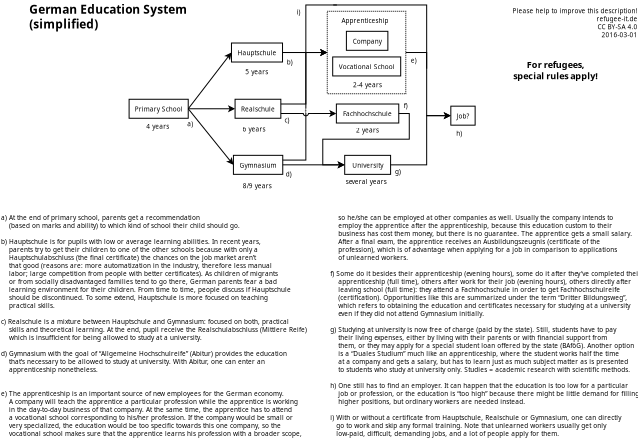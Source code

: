 <?xml version="1.0" encoding="UTF-8"?>
<dia:diagram xmlns:dia="http://www.lysator.liu.se/~alla/dia/">
  <dia:layer name="Hintergrund" visible="true" active="true">
    <dia:object type="Standard - Text" version="1" id="O0">
      <dia:attribute name="obj_pos">
        <dia:point val="7.17,3.131"/>
      </dia:attribute>
      <dia:attribute name="obj_bb">
        <dia:rectangle val="7.17,2.031;24.8,4.893"/>
      </dia:attribute>
      <dia:attribute name="text">
        <dia:composite type="text">
          <dia:attribute name="string">
            <dia:string>#German Education System
(simplified)#</dia:string>
          </dia:attribute>
          <dia:attribute name="font">
            <dia:font family="sans" style="80" name="Helvetica-Bold"/>
          </dia:attribute>
          <dia:attribute name="height">
            <dia:real val="1.482"/>
          </dia:attribute>
          <dia:attribute name="pos">
            <dia:point val="7.17,3.131"/>
          </dia:attribute>
          <dia:attribute name="color">
            <dia:color val="#000000"/>
          </dia:attribute>
          <dia:attribute name="alignment">
            <dia:enum val="0"/>
          </dia:attribute>
        </dia:composite>
      </dia:attribute>
      <dia:attribute name="valign">
        <dia:enum val="3"/>
      </dia:attribute>
    </dia:object>
    <dia:object type="Flowchart - Box" version="0" id="O1">
      <dia:attribute name="obj_pos">
        <dia:point val="17.15,11.69"/>
      </dia:attribute>
      <dia:attribute name="obj_bb">
        <dia:rectangle val="17.1,11.64;23.113,13.64"/>
      </dia:attribute>
      <dia:attribute name="elem_corner">
        <dia:point val="17.15,11.69"/>
      </dia:attribute>
      <dia:attribute name="elem_width">
        <dia:real val="5.912"/>
      </dia:attribute>
      <dia:attribute name="elem_height">
        <dia:real val="1.9"/>
      </dia:attribute>
      <dia:attribute name="show_background">
        <dia:boolean val="true"/>
      </dia:attribute>
      <dia:attribute name="padding">
        <dia:real val="0.5"/>
      </dia:attribute>
      <dia:attribute name="text">
        <dia:composite type="text">
          <dia:attribute name="string">
            <dia:string>#Primary School#</dia:string>
          </dia:attribute>
          <dia:attribute name="font">
            <dia:font family="sans" style="0" name="Helvetica"/>
          </dia:attribute>
          <dia:attribute name="height">
            <dia:real val="0.8"/>
          </dia:attribute>
          <dia:attribute name="pos">
            <dia:point val="20.106,12.835"/>
          </dia:attribute>
          <dia:attribute name="color">
            <dia:color val="#000000"/>
          </dia:attribute>
          <dia:attribute name="alignment">
            <dia:enum val="1"/>
          </dia:attribute>
        </dia:composite>
      </dia:attribute>
    </dia:object>
    <dia:object type="Standard - Text" version="1" id="O2">
      <dia:attribute name="obj_pos">
        <dia:point val="18.868,14.634"/>
      </dia:attribute>
      <dia:attribute name="obj_bb">
        <dia:rectangle val="18.868,14.039;21.241,14.784"/>
      </dia:attribute>
      <dia:attribute name="text">
        <dia:composite type="text">
          <dia:attribute name="string">
            <dia:string>#4 years#</dia:string>
          </dia:attribute>
          <dia:attribute name="font">
            <dia:font family="sans" style="0" name="Helvetica"/>
          </dia:attribute>
          <dia:attribute name="height">
            <dia:real val="0.8"/>
          </dia:attribute>
          <dia:attribute name="pos">
            <dia:point val="18.868,14.634"/>
          </dia:attribute>
          <dia:attribute name="color">
            <dia:color val="#000000"/>
          </dia:attribute>
          <dia:attribute name="alignment">
            <dia:enum val="0"/>
          </dia:attribute>
        </dia:composite>
      </dia:attribute>
      <dia:attribute name="valign">
        <dia:enum val="3"/>
      </dia:attribute>
    </dia:object>
    <dia:object type="Standard - Text" version="1" id="O3">
      <dia:attribute name="obj_pos">
        <dia:point val="22.977,14.395"/>
      </dia:attribute>
      <dia:attribute name="obj_bb">
        <dia:rectangle val="22.977,13.8;23.62,14.545"/>
      </dia:attribute>
      <dia:attribute name="text">
        <dia:composite type="text">
          <dia:attribute name="string">
            <dia:string>#a)#</dia:string>
          </dia:attribute>
          <dia:attribute name="font">
            <dia:font family="sans" style="0" name="Helvetica"/>
          </dia:attribute>
          <dia:attribute name="height">
            <dia:real val="0.8"/>
          </dia:attribute>
          <dia:attribute name="pos">
            <dia:point val="22.977,14.395"/>
          </dia:attribute>
          <dia:attribute name="color">
            <dia:color val="#000000"/>
          </dia:attribute>
          <dia:attribute name="alignment">
            <dia:enum val="0"/>
          </dia:attribute>
        </dia:composite>
      </dia:attribute>
      <dia:attribute name="valign">
        <dia:enum val="3"/>
      </dia:attribute>
    </dia:object>
    <dia:object type="Flowchart - Box" version="0" id="O4">
      <dia:attribute name="obj_pos">
        <dia:point val="27.387,6.065"/>
      </dia:attribute>
      <dia:attribute name="obj_bb">
        <dia:rectangle val="27.337,6.015;32.542,8.015"/>
      </dia:attribute>
      <dia:attribute name="elem_corner">
        <dia:point val="27.387,6.065"/>
      </dia:attribute>
      <dia:attribute name="elem_width">
        <dia:real val="5.105"/>
      </dia:attribute>
      <dia:attribute name="elem_height">
        <dia:real val="1.9"/>
      </dia:attribute>
      <dia:attribute name="show_background">
        <dia:boolean val="true"/>
      </dia:attribute>
      <dia:attribute name="padding">
        <dia:real val="0.5"/>
      </dia:attribute>
      <dia:attribute name="text">
        <dia:composite type="text">
          <dia:attribute name="string">
            <dia:string>#Hauptschule#</dia:string>
          </dia:attribute>
          <dia:attribute name="font">
            <dia:font family="sans" style="0" name="Helvetica"/>
          </dia:attribute>
          <dia:attribute name="height">
            <dia:real val="0.8"/>
          </dia:attribute>
          <dia:attribute name="pos">
            <dia:point val="29.94,7.21"/>
          </dia:attribute>
          <dia:attribute name="color">
            <dia:color val="#000000"/>
          </dia:attribute>
          <dia:attribute name="alignment">
            <dia:enum val="1"/>
          </dia:attribute>
        </dia:composite>
      </dia:attribute>
    </dia:object>
    <dia:object type="Flowchart - Box" version="0" id="O5">
      <dia:attribute name="obj_pos">
        <dia:point val="27.747,11.689"/>
      </dia:attribute>
      <dia:attribute name="obj_bb">
        <dia:rectangle val="27.697,11.639;32.375,13.639"/>
      </dia:attribute>
      <dia:attribute name="elem_corner">
        <dia:point val="27.747,11.689"/>
      </dia:attribute>
      <dia:attribute name="elem_width">
        <dia:real val="4.577"/>
      </dia:attribute>
      <dia:attribute name="elem_height">
        <dia:real val="1.9"/>
      </dia:attribute>
      <dia:attribute name="show_background">
        <dia:boolean val="true"/>
      </dia:attribute>
      <dia:attribute name="padding">
        <dia:real val="0.5"/>
      </dia:attribute>
      <dia:attribute name="text">
        <dia:composite type="text">
          <dia:attribute name="string">
            <dia:string>#Realschule#</dia:string>
          </dia:attribute>
          <dia:attribute name="font">
            <dia:font family="sans" style="0" name="Helvetica"/>
          </dia:attribute>
          <dia:attribute name="height">
            <dia:real val="0.8"/>
          </dia:attribute>
          <dia:attribute name="pos">
            <dia:point val="30.036,12.834"/>
          </dia:attribute>
          <dia:attribute name="color">
            <dia:color val="#000000"/>
          </dia:attribute>
          <dia:attribute name="alignment">
            <dia:enum val="1"/>
          </dia:attribute>
        </dia:composite>
      </dia:attribute>
    </dia:object>
    <dia:object type="Flowchart - Box" version="0" id="O6">
      <dia:attribute name="obj_pos">
        <dia:point val="27.583,17.297"/>
      </dia:attribute>
      <dia:attribute name="obj_bb">
        <dia:rectangle val="27.533,17.247;32.565,19.247"/>
      </dia:attribute>
      <dia:attribute name="elem_corner">
        <dia:point val="27.583,17.297"/>
      </dia:attribute>
      <dia:attribute name="elem_width">
        <dia:real val="4.933"/>
      </dia:attribute>
      <dia:attribute name="elem_height">
        <dia:real val="1.9"/>
      </dia:attribute>
      <dia:attribute name="show_background">
        <dia:boolean val="true"/>
      </dia:attribute>
      <dia:attribute name="padding">
        <dia:real val="0.5"/>
      </dia:attribute>
      <dia:attribute name="text">
        <dia:composite type="text">
          <dia:attribute name="string">
            <dia:string>#Gymnasium#</dia:string>
          </dia:attribute>
          <dia:attribute name="font">
            <dia:font family="sans" style="0" name="Helvetica"/>
          </dia:attribute>
          <dia:attribute name="height">
            <dia:real val="0.8"/>
          </dia:attribute>
          <dia:attribute name="pos">
            <dia:point val="30.049,18.442"/>
          </dia:attribute>
          <dia:attribute name="color">
            <dia:color val="#000000"/>
          </dia:attribute>
          <dia:attribute name="alignment">
            <dia:enum val="1"/>
          </dia:attribute>
        </dia:composite>
      </dia:attribute>
    </dia:object>
    <dia:object type="Standard - Text" version="1" id="O7">
      <dia:attribute name="obj_pos">
        <dia:point val="28.776,9.186"/>
      </dia:attribute>
      <dia:attribute name="obj_bb">
        <dia:rectangle val="28.776,8.591;31.149,9.336"/>
      </dia:attribute>
      <dia:attribute name="text">
        <dia:composite type="text">
          <dia:attribute name="string">
            <dia:string>#5 years#</dia:string>
          </dia:attribute>
          <dia:attribute name="font">
            <dia:font family="sans" style="0" name="Helvetica"/>
          </dia:attribute>
          <dia:attribute name="height">
            <dia:real val="0.8"/>
          </dia:attribute>
          <dia:attribute name="pos">
            <dia:point val="28.776,9.186"/>
          </dia:attribute>
          <dia:attribute name="color">
            <dia:color val="#000000"/>
          </dia:attribute>
          <dia:attribute name="alignment">
            <dia:enum val="0"/>
          </dia:attribute>
        </dia:composite>
      </dia:attribute>
      <dia:attribute name="valign">
        <dia:enum val="3"/>
      </dia:attribute>
    </dia:object>
    <dia:object type="Standard - Text" version="1" id="O8">
      <dia:attribute name="obj_pos">
        <dia:point val="28.495,14.92"/>
      </dia:attribute>
      <dia:attribute name="obj_bb">
        <dia:rectangle val="28.495,14.325;30.867,15.07"/>
      </dia:attribute>
      <dia:attribute name="text">
        <dia:composite type="text">
          <dia:attribute name="string">
            <dia:string>#6 years#</dia:string>
          </dia:attribute>
          <dia:attribute name="font">
            <dia:font family="sans" style="0" name="Helvetica"/>
          </dia:attribute>
          <dia:attribute name="height">
            <dia:real val="0.8"/>
          </dia:attribute>
          <dia:attribute name="pos">
            <dia:point val="28.495,14.92"/>
          </dia:attribute>
          <dia:attribute name="color">
            <dia:color val="#000000"/>
          </dia:attribute>
          <dia:attribute name="alignment">
            <dia:enum val="0"/>
          </dia:attribute>
        </dia:composite>
      </dia:attribute>
      <dia:attribute name="valign">
        <dia:enum val="3"/>
      </dia:attribute>
    </dia:object>
    <dia:object type="Standard - Text" version="1" id="O9">
      <dia:attribute name="obj_pos">
        <dia:point val="28.504,20.582"/>
      </dia:attribute>
      <dia:attribute name="obj_bb">
        <dia:rectangle val="28.504,19.987;31.499,20.732"/>
      </dia:attribute>
      <dia:attribute name="text">
        <dia:composite type="text">
          <dia:attribute name="string">
            <dia:string>#8/9 years#</dia:string>
          </dia:attribute>
          <dia:attribute name="font">
            <dia:font family="sans" style="0" name="Helvetica"/>
          </dia:attribute>
          <dia:attribute name="height">
            <dia:real val="0.8"/>
          </dia:attribute>
          <dia:attribute name="pos">
            <dia:point val="28.504,20.582"/>
          </dia:attribute>
          <dia:attribute name="color">
            <dia:color val="#000000"/>
          </dia:attribute>
          <dia:attribute name="alignment">
            <dia:enum val="0"/>
          </dia:attribute>
        </dia:composite>
      </dia:attribute>
      <dia:attribute name="valign">
        <dia:enum val="3"/>
      </dia:attribute>
    </dia:object>
    <dia:object type="Standard - Line" version="0" id="O10">
      <dia:attribute name="obj_pos">
        <dia:point val="23.063,12.64"/>
      </dia:attribute>
      <dia:attribute name="obj_bb">
        <dia:rectangle val="22.992,6.926;27.457,12.71"/>
      </dia:attribute>
      <dia:attribute name="conn_endpoints">
        <dia:point val="23.063,12.64"/>
        <dia:point val="27.387,7.015"/>
      </dia:attribute>
      <dia:attribute name="numcp">
        <dia:int val="1"/>
      </dia:attribute>
      <dia:attribute name="end_arrow">
        <dia:enum val="22"/>
      </dia:attribute>
      <dia:attribute name="end_arrow_length">
        <dia:real val="0.5"/>
      </dia:attribute>
      <dia:attribute name="end_arrow_width">
        <dia:real val="0.5"/>
      </dia:attribute>
      <dia:connections>
        <dia:connection handle="0" to="O1" connection="8"/>
        <dia:connection handle="1" to="O4" connection="7"/>
      </dia:connections>
    </dia:object>
    <dia:object type="Standard - Line" version="0" id="O11">
      <dia:attribute name="obj_pos">
        <dia:point val="23.063,12.64"/>
      </dia:attribute>
      <dia:attribute name="obj_bb">
        <dia:rectangle val="23.013,12.277;27.859,13.001"/>
      </dia:attribute>
      <dia:attribute name="conn_endpoints">
        <dia:point val="23.063,12.64"/>
        <dia:point val="27.747,12.639"/>
      </dia:attribute>
      <dia:attribute name="numcp">
        <dia:int val="1"/>
      </dia:attribute>
      <dia:attribute name="end_arrow">
        <dia:enum val="22"/>
      </dia:attribute>
      <dia:attribute name="end_arrow_length">
        <dia:real val="0.5"/>
      </dia:attribute>
      <dia:attribute name="end_arrow_width">
        <dia:real val="0.5"/>
      </dia:attribute>
      <dia:connections>
        <dia:connection handle="0" to="O1" connection="8"/>
        <dia:connection handle="1" to="O5" connection="7"/>
      </dia:connections>
    </dia:object>
    <dia:object type="Standard - Line" version="0" id="O12">
      <dia:attribute name="obj_pos">
        <dia:point val="23.063,12.64"/>
      </dia:attribute>
      <dia:attribute name="obj_bb">
        <dia:rectangle val="22.992,12.569;27.653,18.334"/>
      </dia:attribute>
      <dia:attribute name="conn_endpoints">
        <dia:point val="23.063,12.64"/>
        <dia:point val="27.583,18.247"/>
      </dia:attribute>
      <dia:attribute name="numcp">
        <dia:int val="1"/>
      </dia:attribute>
      <dia:attribute name="end_arrow">
        <dia:enum val="22"/>
      </dia:attribute>
      <dia:attribute name="end_arrow_length">
        <dia:real val="0.5"/>
      </dia:attribute>
      <dia:attribute name="end_arrow_width">
        <dia:real val="0.5"/>
      </dia:attribute>
      <dia:connections>
        <dia:connection handle="0" to="O1" connection="8"/>
        <dia:connection handle="1" to="O6" connection="7"/>
      </dia:connections>
    </dia:object>
    <dia:object type="Standard - Text" version="1" id="O13">
      <dia:attribute name="obj_pos">
        <dia:point val="4.34,23.764"/>
      </dia:attribute>
      <dia:attribute name="obj_bb">
        <dia:rectangle val="4.34,23.151;35.594,45.551"/>
      </dia:attribute>
      <dia:attribute name="text">
        <dia:composite type="text">
          <dia:attribute name="string">
            <dia:string>#a) At the end of primary school, parents get a recommendation
    (based on marks and ability) to which kind of school their child should go.

b) Hauptschule is for pupils with low or average learning abilities. In recent years,
    parents try to get their children to one of the other schools because with only a
    Hauptschulabschluss (the final certificate) the chances on the job market aren’t
    that good (reasons are: more automatization in the industry, therefore less manual
    labor; large competition from people with better certificates). As children of migrants
    or from socially disadvantaged families tend to go there, German parents fear a bad
    learning environment for their children. From time to time, people discuss if Hauptschule
    should be discontinued. To some extend, Hauptschule is more focused on teaching
    practical skills.

c) Realschule is a mixture between Hauptschule and Gymnasium: focused on both, practical
    skills and theoretical learning. At the end, pupil receive the Realschulabschluss (Mittlere Reife)
    which is insufficient for being allowed to study at a university.

d) Gymnasium with the goal of “Allgemeine Hochschulreife” (Abitur) provides the education
    that’s necessary to be allowed to study at university. With Abitur, one can enter an
    apprenticeship nonetheless.


e) The apprenticeship is an important source of new employees for the German economy.
    A company will teach the apprentice a particular profession while the apprentice is working
    in the day-to-day business of that company. At the same time, the apprentice has to attend
    a vocational school corresponding to his/her profession. If the company would be small or
    very specialized, the education would be too specific towards this one company, so the
    vocational school makes sure that the apprentice learns his profession with a broader scope,#</dia:string>
          </dia:attribute>
          <dia:attribute name="font">
            <dia:font family="sans" style="0" name="Helvetica"/>
          </dia:attribute>
          <dia:attribute name="height">
            <dia:real val="0.8"/>
          </dia:attribute>
          <dia:attribute name="pos">
            <dia:point val="4.34,23.764"/>
          </dia:attribute>
          <dia:attribute name="color">
            <dia:color val="#000000"/>
          </dia:attribute>
          <dia:attribute name="alignment">
            <dia:enum val="0"/>
          </dia:attribute>
        </dia:composite>
      </dia:attribute>
      <dia:attribute name="valign">
        <dia:enum val="3"/>
      </dia:attribute>
    </dia:object>
    <dia:object type="Standard - Box" version="0" id="O14">
      <dia:attribute name="obj_pos">
        <dia:point val="36.966,2.891"/>
      </dia:attribute>
      <dia:attribute name="obj_bb">
        <dia:rectangle val="36.916,2.841;44.867,11.189"/>
      </dia:attribute>
      <dia:attribute name="elem_corner">
        <dia:point val="36.966,2.891"/>
      </dia:attribute>
      <dia:attribute name="elem_width">
        <dia:real val="7.852"/>
      </dia:attribute>
      <dia:attribute name="elem_height">
        <dia:real val="8.247"/>
      </dia:attribute>
      <dia:attribute name="border_width">
        <dia:real val="0.1"/>
      </dia:attribute>
      <dia:attribute name="show_background">
        <dia:boolean val="false"/>
      </dia:attribute>
      <dia:attribute name="line_style">
        <dia:enum val="4"/>
      </dia:attribute>
    </dia:object>
    <dia:object type="Flowchart - Box" version="0" id="O15">
      <dia:attribute name="obj_pos">
        <dia:point val="38.88,4.895"/>
      </dia:attribute>
      <dia:attribute name="obj_bb">
        <dia:rectangle val="38.83,4.845;43.078,6.845"/>
      </dia:attribute>
      <dia:attribute name="elem_corner">
        <dia:point val="38.88,4.895"/>
      </dia:attribute>
      <dia:attribute name="elem_width">
        <dia:real val="4.147"/>
      </dia:attribute>
      <dia:attribute name="elem_height">
        <dia:real val="1.9"/>
      </dia:attribute>
      <dia:attribute name="show_background">
        <dia:boolean val="true"/>
      </dia:attribute>
      <dia:attribute name="padding">
        <dia:real val="0.5"/>
      </dia:attribute>
      <dia:attribute name="text">
        <dia:composite type="text">
          <dia:attribute name="string">
            <dia:string>#Company#</dia:string>
          </dia:attribute>
          <dia:attribute name="font">
            <dia:font family="sans" style="0" name="Helvetica"/>
          </dia:attribute>
          <dia:attribute name="height">
            <dia:real val="0.8"/>
          </dia:attribute>
          <dia:attribute name="pos">
            <dia:point val="40.954,6.04"/>
          </dia:attribute>
          <dia:attribute name="color">
            <dia:color val="#000000"/>
          </dia:attribute>
          <dia:attribute name="alignment">
            <dia:enum val="1"/>
          </dia:attribute>
        </dia:composite>
      </dia:attribute>
    </dia:object>
    <dia:object type="Flowchart - Box" version="0" id="O16">
      <dia:attribute name="obj_pos">
        <dia:point val="37.51,7.458"/>
      </dia:attribute>
      <dia:attribute name="obj_bb">
        <dia:rectangle val="37.46,7.408;44.36,9.408"/>
      </dia:attribute>
      <dia:attribute name="elem_corner">
        <dia:point val="37.51,7.458"/>
      </dia:attribute>
      <dia:attribute name="elem_width">
        <dia:real val="6.8"/>
      </dia:attribute>
      <dia:attribute name="elem_height">
        <dia:real val="1.9"/>
      </dia:attribute>
      <dia:attribute name="show_background">
        <dia:boolean val="true"/>
      </dia:attribute>
      <dia:attribute name="padding">
        <dia:real val="0.5"/>
      </dia:attribute>
      <dia:attribute name="text">
        <dia:composite type="text">
          <dia:attribute name="string">
            <dia:string>#Vocational School#</dia:string>
          </dia:attribute>
          <dia:attribute name="font">
            <dia:font family="sans" style="0" name="Helvetica"/>
          </dia:attribute>
          <dia:attribute name="height">
            <dia:real val="0.8"/>
          </dia:attribute>
          <dia:attribute name="pos">
            <dia:point val="40.91,8.603"/>
          </dia:attribute>
          <dia:attribute name="color">
            <dia:color val="#000000"/>
          </dia:attribute>
          <dia:attribute name="alignment">
            <dia:enum val="1"/>
          </dia:attribute>
        </dia:composite>
      </dia:attribute>
    </dia:object>
    <dia:object type="Standard - Text" version="1" id="O17">
      <dia:attribute name="obj_pos">
        <dia:point val="39.528,10.477"/>
      </dia:attribute>
      <dia:attribute name="obj_bb">
        <dia:rectangle val="39.528,9.882;42.538,10.627"/>
      </dia:attribute>
      <dia:attribute name="text">
        <dia:composite type="text">
          <dia:attribute name="string">
            <dia:string>#2-4 years#</dia:string>
          </dia:attribute>
          <dia:attribute name="font">
            <dia:font family="sans" style="0" name="Helvetica"/>
          </dia:attribute>
          <dia:attribute name="height">
            <dia:real val="0.8"/>
          </dia:attribute>
          <dia:attribute name="pos">
            <dia:point val="39.528,10.477"/>
          </dia:attribute>
          <dia:attribute name="color">
            <dia:color val="#000000"/>
          </dia:attribute>
          <dia:attribute name="alignment">
            <dia:enum val="0"/>
          </dia:attribute>
        </dia:composite>
      </dia:attribute>
      <dia:attribute name="valign">
        <dia:enum val="3"/>
      </dia:attribute>
    </dia:object>
    <dia:object type="Standard - Text" version="1" id="O18">
      <dia:attribute name="obj_pos">
        <dia:point val="38.382,4.066"/>
      </dia:attribute>
      <dia:attribute name="obj_bb">
        <dia:rectangle val="38.382,3.471;43.194,4.216"/>
      </dia:attribute>
      <dia:attribute name="text">
        <dia:composite type="text">
          <dia:attribute name="string">
            <dia:string>#Apprenticeship#</dia:string>
          </dia:attribute>
          <dia:attribute name="font">
            <dia:font family="sans" style="0" name="Helvetica"/>
          </dia:attribute>
          <dia:attribute name="height">
            <dia:real val="0.8"/>
          </dia:attribute>
          <dia:attribute name="pos">
            <dia:point val="38.382,4.066"/>
          </dia:attribute>
          <dia:attribute name="color">
            <dia:color val="#000000"/>
          </dia:attribute>
          <dia:attribute name="alignment">
            <dia:enum val="0"/>
          </dia:attribute>
        </dia:composite>
      </dia:attribute>
      <dia:attribute name="valign">
        <dia:enum val="3"/>
      </dia:attribute>
    </dia:object>
    <dia:object type="Flowchart - Box" version="0" id="O19">
      <dia:attribute name="obj_pos">
        <dia:point val="38.71,17.299"/>
      </dia:attribute>
      <dia:attribute name="obj_bb">
        <dia:rectangle val="38.66,17.249;43.35,19.249"/>
      </dia:attribute>
      <dia:attribute name="elem_corner">
        <dia:point val="38.71,17.299"/>
      </dia:attribute>
      <dia:attribute name="elem_width">
        <dia:real val="4.59"/>
      </dia:attribute>
      <dia:attribute name="elem_height">
        <dia:real val="1.9"/>
      </dia:attribute>
      <dia:attribute name="show_background">
        <dia:boolean val="true"/>
      </dia:attribute>
      <dia:attribute name="padding">
        <dia:real val="0.5"/>
      </dia:attribute>
      <dia:attribute name="text">
        <dia:composite type="text">
          <dia:attribute name="string">
            <dia:string>#University#</dia:string>
          </dia:attribute>
          <dia:attribute name="font">
            <dia:font family="sans" style="0" name="Helvetica"/>
          </dia:attribute>
          <dia:attribute name="height">
            <dia:real val="0.8"/>
          </dia:attribute>
          <dia:attribute name="pos">
            <dia:point val="41.005,18.444"/>
          </dia:attribute>
          <dia:attribute name="color">
            <dia:color val="#000000"/>
          </dia:attribute>
          <dia:attribute name="alignment">
            <dia:enum val="1"/>
          </dia:attribute>
        </dia:composite>
      </dia:attribute>
    </dia:object>
    <dia:object type="Flowchart - Box" version="0" id="O20">
      <dia:attribute name="obj_pos">
        <dia:point val="37.877,12.165"/>
      </dia:attribute>
      <dia:attribute name="obj_bb">
        <dia:rectangle val="37.827,12.115;44.167,14.115"/>
      </dia:attribute>
      <dia:attribute name="elem_corner">
        <dia:point val="37.877,12.165"/>
      </dia:attribute>
      <dia:attribute name="elem_width">
        <dia:real val="6.24"/>
      </dia:attribute>
      <dia:attribute name="elem_height">
        <dia:real val="1.9"/>
      </dia:attribute>
      <dia:attribute name="show_background">
        <dia:boolean val="true"/>
      </dia:attribute>
      <dia:attribute name="padding">
        <dia:real val="0.5"/>
      </dia:attribute>
      <dia:attribute name="text">
        <dia:composite type="text">
          <dia:attribute name="string">
            <dia:string>#Fachhochschule#</dia:string>
          </dia:attribute>
          <dia:attribute name="font">
            <dia:font family="sans" style="0" name="Helvetica"/>
          </dia:attribute>
          <dia:attribute name="height">
            <dia:real val="0.8"/>
          </dia:attribute>
          <dia:attribute name="pos">
            <dia:point val="40.997,13.31"/>
          </dia:attribute>
          <dia:attribute name="color">
            <dia:color val="#000000"/>
          </dia:attribute>
          <dia:attribute name="alignment">
            <dia:enum val="1"/>
          </dia:attribute>
        </dia:composite>
      </dia:attribute>
    </dia:object>
    <dia:object type="Flowchart - Box" version="0" id="O21">
      <dia:attribute name="obj_pos">
        <dia:point val="49.323,12.38"/>
      </dia:attribute>
      <dia:attribute name="obj_bb">
        <dia:rectangle val="49.273,12.33;51.803,14.33"/>
      </dia:attribute>
      <dia:attribute name="elem_corner">
        <dia:point val="49.323,12.38"/>
      </dia:attribute>
      <dia:attribute name="elem_width">
        <dia:real val="2.43"/>
      </dia:attribute>
      <dia:attribute name="elem_height">
        <dia:real val="1.9"/>
      </dia:attribute>
      <dia:attribute name="show_background">
        <dia:boolean val="true"/>
      </dia:attribute>
      <dia:attribute name="padding">
        <dia:real val="0.5"/>
      </dia:attribute>
      <dia:attribute name="text">
        <dia:composite type="text">
          <dia:attribute name="string">
            <dia:string>#Job?#</dia:string>
          </dia:attribute>
          <dia:attribute name="font">
            <dia:font family="sans" style="0" name="Helvetica"/>
          </dia:attribute>
          <dia:attribute name="height">
            <dia:real val="0.8"/>
          </dia:attribute>
          <dia:attribute name="pos">
            <dia:point val="50.538,13.525"/>
          </dia:attribute>
          <dia:attribute name="color">
            <dia:color val="#000000"/>
          </dia:attribute>
          <dia:attribute name="alignment">
            <dia:enum val="1"/>
          </dia:attribute>
        </dia:composite>
      </dia:attribute>
    </dia:object>
    <dia:object type="Standard - Text" version="1" id="O22">
      <dia:attribute name="obj_pos">
        <dia:point val="39.831,15.017"/>
      </dia:attribute>
      <dia:attribute name="obj_bb">
        <dia:rectangle val="39.831,14.422;42.203,15.167"/>
      </dia:attribute>
      <dia:attribute name="text">
        <dia:composite type="text">
          <dia:attribute name="string">
            <dia:string>#2 years#</dia:string>
          </dia:attribute>
          <dia:attribute name="font">
            <dia:font family="sans" style="0" name="Helvetica"/>
          </dia:attribute>
          <dia:attribute name="height">
            <dia:real val="0.8"/>
          </dia:attribute>
          <dia:attribute name="pos">
            <dia:point val="39.831,15.017"/>
          </dia:attribute>
          <dia:attribute name="color">
            <dia:color val="#000000"/>
          </dia:attribute>
          <dia:attribute name="alignment">
            <dia:enum val="0"/>
          </dia:attribute>
        </dia:composite>
      </dia:attribute>
      <dia:attribute name="valign">
        <dia:enum val="3"/>
      </dia:attribute>
    </dia:object>
    <dia:object type="Standard - ZigZagLine" version="1" id="O23">
      <dia:attribute name="obj_pos">
        <dia:point val="32.492,7.015"/>
      </dia:attribute>
      <dia:attribute name="obj_bb">
        <dia:rectangle val="32.442,6.653;37.077,7.377"/>
      </dia:attribute>
      <dia:attribute name="orth_points">
        <dia:point val="32.492,7.015"/>
        <dia:point val="34.827,7.015"/>
        <dia:point val="34.827,7.015"/>
        <dia:point val="36.966,7.015"/>
      </dia:attribute>
      <dia:attribute name="orth_orient">
        <dia:enum val="0"/>
        <dia:enum val="1"/>
        <dia:enum val="0"/>
      </dia:attribute>
      <dia:attribute name="autorouting">
        <dia:boolean val="false"/>
      </dia:attribute>
      <dia:attribute name="end_arrow">
        <dia:enum val="22"/>
      </dia:attribute>
      <dia:attribute name="end_arrow_length">
        <dia:real val="0.5"/>
      </dia:attribute>
      <dia:attribute name="end_arrow_width">
        <dia:real val="0.5"/>
      </dia:attribute>
      <dia:connections>
        <dia:connection handle="0" to="O4" connection="8"/>
        <dia:connection handle="1" to="O14" connection="3"/>
      </dia:connections>
    </dia:object>
    <dia:object type="Standard - ZigZagLine" version="1" id="O24">
      <dia:attribute name="obj_pos">
        <dia:point val="32.325,12.164"/>
      </dia:attribute>
      <dia:attribute name="obj_bb">
        <dia:rectangle val="32.275,6.653;37.077,12.214"/>
      </dia:attribute>
      <dia:attribute name="orth_points">
        <dia:point val="32.325,12.164"/>
        <dia:point val="34.825,12.164"/>
        <dia:point val="34.825,7.015"/>
        <dia:point val="36.966,7.015"/>
      </dia:attribute>
      <dia:attribute name="orth_orient">
        <dia:enum val="0"/>
        <dia:enum val="1"/>
        <dia:enum val="0"/>
      </dia:attribute>
      <dia:attribute name="autorouting">
        <dia:boolean val="false"/>
      </dia:attribute>
      <dia:attribute name="end_arrow">
        <dia:enum val="22"/>
      </dia:attribute>
      <dia:attribute name="end_arrow_length">
        <dia:real val="0.5"/>
      </dia:attribute>
      <dia:attribute name="end_arrow_width">
        <dia:real val="0.5"/>
      </dia:attribute>
      <dia:connections>
        <dia:connection handle="0" to="O5" connection="6"/>
        <dia:connection handle="1" to="O14" connection="3"/>
      </dia:connections>
    </dia:object>
    <dia:object type="Standard - Line" version="0" id="O25">
      <dia:attribute name="obj_pos">
        <dia:point val="32.515,18.247"/>
      </dia:attribute>
      <dia:attribute name="obj_bb">
        <dia:rectangle val="32.465,17.887;38.822,18.61"/>
      </dia:attribute>
      <dia:attribute name="conn_endpoints">
        <dia:point val="32.515,18.247"/>
        <dia:point val="38.71,18.249"/>
      </dia:attribute>
      <dia:attribute name="numcp">
        <dia:int val="1"/>
      </dia:attribute>
      <dia:attribute name="end_arrow">
        <dia:enum val="22"/>
      </dia:attribute>
      <dia:attribute name="end_arrow_length">
        <dia:real val="0.5"/>
      </dia:attribute>
      <dia:attribute name="end_arrow_width">
        <dia:real val="0.5"/>
      </dia:attribute>
      <dia:connections>
        <dia:connection handle="0" to="O6" connection="8"/>
        <dia:connection handle="1" to="O19" connection="7"/>
      </dia:connections>
    </dia:object>
    <dia:object type="Standard - Text" version="1" id="O26">
      <dia:attribute name="obj_pos">
        <dia:point val="38.808,20.152"/>
      </dia:attribute>
      <dia:attribute name="obj_bb">
        <dia:rectangle val="38.808,19.557;43.108,20.302"/>
      </dia:attribute>
      <dia:attribute name="text">
        <dia:composite type="text">
          <dia:attribute name="string">
            <dia:string>#several years#</dia:string>
          </dia:attribute>
          <dia:attribute name="font">
            <dia:font family="sans" style="0" name="Helvetica"/>
          </dia:attribute>
          <dia:attribute name="height">
            <dia:real val="0.8"/>
          </dia:attribute>
          <dia:attribute name="pos">
            <dia:point val="38.808,20.152"/>
          </dia:attribute>
          <dia:attribute name="color">
            <dia:color val="#000000"/>
          </dia:attribute>
          <dia:attribute name="alignment">
            <dia:enum val="0"/>
          </dia:attribute>
        </dia:composite>
      </dia:attribute>
      <dia:attribute name="valign">
        <dia:enum val="3"/>
      </dia:attribute>
    </dia:object>
    <dia:object type="Standard - ZigZagLine" version="1" id="O27">
      <dia:attribute name="obj_pos">
        <dia:point val="44.817,7.015"/>
      </dia:attribute>
      <dia:attribute name="obj_bb">
        <dia:rectangle val="44.767,6.965;49.435,13.692"/>
      </dia:attribute>
      <dia:attribute name="orth_points">
        <dia:point val="44.817,7.015"/>
        <dia:point val="46.907,7.015"/>
        <dia:point val="46.907,13.33"/>
        <dia:point val="49.323,13.33"/>
      </dia:attribute>
      <dia:attribute name="orth_orient">
        <dia:enum val="0"/>
        <dia:enum val="1"/>
        <dia:enum val="0"/>
      </dia:attribute>
      <dia:attribute name="autorouting">
        <dia:boolean val="false"/>
      </dia:attribute>
      <dia:attribute name="end_arrow">
        <dia:enum val="22"/>
      </dia:attribute>
      <dia:attribute name="end_arrow_length">
        <dia:real val="0.5"/>
      </dia:attribute>
      <dia:attribute name="end_arrow_width">
        <dia:real val="0.5"/>
      </dia:attribute>
      <dia:connections>
        <dia:connection handle="0" to="O14" connection="4"/>
        <dia:connection handle="1" to="O21" connection="7"/>
      </dia:connections>
    </dia:object>
    <dia:object type="Standard - ZigZagLine" version="1" id="O28">
      <dia:attribute name="obj_pos">
        <dia:point val="43.3,18.249"/>
      </dia:attribute>
      <dia:attribute name="obj_bb">
        <dia:rectangle val="43.25,12.968;49.435,18.299"/>
      </dia:attribute>
      <dia:attribute name="orth_points">
        <dia:point val="43.3,18.249"/>
        <dia:point val="46.907,18.249"/>
        <dia:point val="46.907,13.33"/>
        <dia:point val="49.323,13.33"/>
      </dia:attribute>
      <dia:attribute name="orth_orient">
        <dia:enum val="0"/>
        <dia:enum val="1"/>
        <dia:enum val="0"/>
      </dia:attribute>
      <dia:attribute name="autorouting">
        <dia:boolean val="false"/>
      </dia:attribute>
      <dia:attribute name="end_arrow">
        <dia:enum val="22"/>
      </dia:attribute>
      <dia:attribute name="end_arrow_length">
        <dia:real val="0.5"/>
      </dia:attribute>
      <dia:attribute name="end_arrow_width">
        <dia:real val="0.5"/>
      </dia:attribute>
      <dia:connections>
        <dia:connection handle="0" to="O19" connection="8"/>
        <dia:connection handle="1" to="O21" connection="7"/>
      </dia:connections>
    </dia:object>
    <dia:object type="Standard - Text" version="1" id="O29">
      <dia:attribute name="obj_pos">
        <dia:point val="32.922,8.221"/>
      </dia:attribute>
      <dia:attribute name="obj_bb">
        <dia:rectangle val="32.922,7.626;33.58,8.371"/>
      </dia:attribute>
      <dia:attribute name="text">
        <dia:composite type="text">
          <dia:attribute name="string">
            <dia:string>#b)#</dia:string>
          </dia:attribute>
          <dia:attribute name="font">
            <dia:font family="sans" style="0" name="Helvetica"/>
          </dia:attribute>
          <dia:attribute name="height">
            <dia:real val="0.8"/>
          </dia:attribute>
          <dia:attribute name="pos">
            <dia:point val="32.922,8.221"/>
          </dia:attribute>
          <dia:attribute name="color">
            <dia:color val="#000000"/>
          </dia:attribute>
          <dia:attribute name="alignment">
            <dia:enum val="0"/>
          </dia:attribute>
        </dia:composite>
      </dia:attribute>
      <dia:attribute name="valign">
        <dia:enum val="3"/>
      </dia:attribute>
    </dia:object>
    <dia:object type="Standard - Text" version="1" id="O30">
      <dia:attribute name="obj_pos">
        <dia:point val="32.696,14.014"/>
      </dia:attribute>
      <dia:attribute name="obj_bb">
        <dia:rectangle val="32.696,13.419;33.299,14.164"/>
      </dia:attribute>
      <dia:attribute name="text">
        <dia:composite type="text">
          <dia:attribute name="string">
            <dia:string>#c)#</dia:string>
          </dia:attribute>
          <dia:attribute name="font">
            <dia:font family="sans" style="0" name="Helvetica"/>
          </dia:attribute>
          <dia:attribute name="height">
            <dia:real val="0.8"/>
          </dia:attribute>
          <dia:attribute name="pos">
            <dia:point val="32.696,14.014"/>
          </dia:attribute>
          <dia:attribute name="color">
            <dia:color val="#000000"/>
          </dia:attribute>
          <dia:attribute name="alignment">
            <dia:enum val="0"/>
          </dia:attribute>
        </dia:composite>
      </dia:attribute>
      <dia:attribute name="valign">
        <dia:enum val="3"/>
      </dia:attribute>
    </dia:object>
    <dia:object type="Standard - Text" version="1" id="O31">
      <dia:attribute name="obj_pos">
        <dia:point val="32.827,19.409"/>
      </dia:attribute>
      <dia:attribute name="obj_bb">
        <dia:rectangle val="32.827,18.814;33.484,19.559"/>
      </dia:attribute>
      <dia:attribute name="text">
        <dia:composite type="text">
          <dia:attribute name="string">
            <dia:string>#d)#</dia:string>
          </dia:attribute>
          <dia:attribute name="font">
            <dia:font family="sans" style="0" name="Helvetica"/>
          </dia:attribute>
          <dia:attribute name="height">
            <dia:real val="0.8"/>
          </dia:attribute>
          <dia:attribute name="pos">
            <dia:point val="32.827,19.409"/>
          </dia:attribute>
          <dia:attribute name="color">
            <dia:color val="#000000"/>
          </dia:attribute>
          <dia:attribute name="alignment">
            <dia:enum val="0"/>
          </dia:attribute>
        </dia:composite>
      </dia:attribute>
      <dia:attribute name="valign">
        <dia:enum val="3"/>
      </dia:attribute>
    </dia:object>
    <dia:object type="Standard - Text" version="1" id="O32">
      <dia:attribute name="obj_pos">
        <dia:point val="45.305,8.04"/>
      </dia:attribute>
      <dia:attribute name="obj_bb">
        <dia:rectangle val="45.305,7.445;45.95,8.19"/>
      </dia:attribute>
      <dia:attribute name="text">
        <dia:composite type="text">
          <dia:attribute name="string">
            <dia:string>#e)#</dia:string>
          </dia:attribute>
          <dia:attribute name="font">
            <dia:font family="sans" style="0" name="Helvetica"/>
          </dia:attribute>
          <dia:attribute name="height">
            <dia:real val="0.8"/>
          </dia:attribute>
          <dia:attribute name="pos">
            <dia:point val="45.305,8.04"/>
          </dia:attribute>
          <dia:attribute name="color">
            <dia:color val="#000000"/>
          </dia:attribute>
          <dia:attribute name="alignment">
            <dia:enum val="0"/>
          </dia:attribute>
        </dia:composite>
      </dia:attribute>
      <dia:attribute name="valign">
        <dia:enum val="3"/>
      </dia:attribute>
    </dia:object>
    <dia:object type="Standard - Line" version="0" id="O33">
      <dia:attribute name="obj_pos">
        <dia:point val="32.325,13.114"/>
      </dia:attribute>
      <dia:attribute name="obj_bb">
        <dia:rectangle val="32.275,12.753;37.989,13.477"/>
      </dia:attribute>
      <dia:attribute name="conn_endpoints">
        <dia:point val="32.325,13.114"/>
        <dia:point val="37.877,13.115"/>
      </dia:attribute>
      <dia:attribute name="numcp">
        <dia:int val="1"/>
      </dia:attribute>
      <dia:attribute name="end_arrow">
        <dia:enum val="22"/>
      </dia:attribute>
      <dia:attribute name="end_arrow_length">
        <dia:real val="0.5"/>
      </dia:attribute>
      <dia:attribute name="end_arrow_width">
        <dia:real val="0.5"/>
      </dia:attribute>
      <dia:connections>
        <dia:connection handle="0" to="O5" connection="10"/>
        <dia:connection handle="1" to="O20" connection="7"/>
      </dia:connections>
    </dia:object>
    <dia:object type="Standard - ZigZagLine" version="1" id="O34">
      <dia:attribute name="obj_pos">
        <dia:point val="44.117,13.115"/>
      </dia:attribute>
      <dia:attribute name="obj_bb">
        <dia:rectangle val="36.468,13.065;45.217,18.61"/>
      </dia:attribute>
      <dia:attribute name="orth_points">
        <dia:point val="44.117,13.115"/>
        <dia:point val="45.167,13.115"/>
        <dia:point val="45.167,15.682"/>
        <dia:point val="36.518,15.682"/>
        <dia:point val="36.518,18.249"/>
        <dia:point val="38.71,18.249"/>
      </dia:attribute>
      <dia:attribute name="orth_orient">
        <dia:enum val="0"/>
        <dia:enum val="1"/>
        <dia:enum val="0"/>
        <dia:enum val="1"/>
        <dia:enum val="0"/>
      </dia:attribute>
      <dia:attribute name="autorouting">
        <dia:boolean val="false"/>
      </dia:attribute>
      <dia:attribute name="end_arrow">
        <dia:enum val="22"/>
      </dia:attribute>
      <dia:attribute name="end_arrow_length">
        <dia:real val="0.5"/>
      </dia:attribute>
      <dia:attribute name="end_arrow_width">
        <dia:real val="0.5"/>
      </dia:attribute>
      <dia:connections>
        <dia:connection handle="0" to="O20" connection="8"/>
        <dia:connection handle="1" to="O19" connection="7"/>
      </dia:connections>
    </dia:object>
    <dia:object type="Standard - Ellipse" version="0" id="O35">
      <dia:attribute name="obj_pos">
        <dia:point val="34.56,12.814"/>
      </dia:attribute>
      <dia:attribute name="obj_bb">
        <dia:rectangle val="34.51,12.764;35.141,13.395"/>
      </dia:attribute>
      <dia:attribute name="elem_corner">
        <dia:point val="34.56,12.814"/>
      </dia:attribute>
      <dia:attribute name="elem_width">
        <dia:real val="0.531"/>
      </dia:attribute>
      <dia:attribute name="elem_height">
        <dia:real val="0.531"/>
      </dia:attribute>
    </dia:object>
    <dia:object type="Standard - ZigZagLine" version="1" id="O36">
      <dia:attribute name="obj_pos">
        <dia:point val="32.515,17.772"/>
      </dia:attribute>
      <dia:attribute name="obj_bb">
        <dia:rectangle val="32.465,6.653;37.077,17.822"/>
      </dia:attribute>
      <dia:attribute name="orth_points">
        <dia:point val="32.515,17.772"/>
        <dia:point val="34.825,17.772"/>
        <dia:point val="34.825,7.015"/>
        <dia:point val="36.966,7.015"/>
      </dia:attribute>
      <dia:attribute name="orth_orient">
        <dia:enum val="0"/>
        <dia:enum val="1"/>
        <dia:enum val="0"/>
      </dia:attribute>
      <dia:attribute name="autorouting">
        <dia:boolean val="false"/>
      </dia:attribute>
      <dia:attribute name="end_arrow">
        <dia:enum val="22"/>
      </dia:attribute>
      <dia:attribute name="end_arrow_length">
        <dia:real val="0.5"/>
      </dia:attribute>
      <dia:attribute name="end_arrow_width">
        <dia:real val="0.5"/>
      </dia:attribute>
      <dia:connections>
        <dia:connection handle="0" to="O6" connection="6"/>
        <dia:connection handle="1" to="O14" connection="3"/>
      </dia:connections>
    </dia:object>
    <dia:object type="Standard - Box" version="0" id="O37">
      <dia:attribute name="obj_pos">
        <dia:point val="34.122,12.658"/>
      </dia:attribute>
      <dia:attribute name="obj_bb">
        <dia:rectangle val="34.072,12.608;34.776,13.066"/>
      </dia:attribute>
      <dia:attribute name="elem_corner">
        <dia:point val="34.122,12.658"/>
      </dia:attribute>
      <dia:attribute name="elem_width">
        <dia:real val="0.604"/>
      </dia:attribute>
      <dia:attribute name="elem_height">
        <dia:real val="0.357"/>
      </dia:attribute>
      <dia:attribute name="border_width">
        <dia:real val="0.1"/>
      </dia:attribute>
      <dia:attribute name="border_color">
        <dia:color val="#ffffff"/>
      </dia:attribute>
      <dia:attribute name="show_background">
        <dia:boolean val="true"/>
      </dia:attribute>
    </dia:object>
    <dia:object type="Standard - Box" version="0" id="O38">
      <dia:attribute name="obj_pos">
        <dia:point val="34.923,12.659"/>
      </dia:attribute>
      <dia:attribute name="obj_bb">
        <dia:rectangle val="34.873,12.609;35.578,13.066"/>
      </dia:attribute>
      <dia:attribute name="elem_corner">
        <dia:point val="34.923,12.659"/>
      </dia:attribute>
      <dia:attribute name="elem_width">
        <dia:real val="0.604"/>
      </dia:attribute>
      <dia:attribute name="elem_height">
        <dia:real val="0.357"/>
      </dia:attribute>
      <dia:attribute name="border_width">
        <dia:real val="0.1"/>
      </dia:attribute>
      <dia:attribute name="border_color">
        <dia:color val="#ffffff"/>
      </dia:attribute>
      <dia:attribute name="show_background">
        <dia:boolean val="true"/>
      </dia:attribute>
    </dia:object>
    <dia:object type="Standard - Text" version="1" id="O39">
      <dia:attribute name="obj_pos">
        <dia:point val="37.254,23.753"/>
      </dia:attribute>
      <dia:attribute name="obj_bb">
        <dia:rectangle val="37.254,23.139;69.392,45.54"/>
      </dia:attribute>
      <dia:attribute name="text">
        <dia:composite type="text">
          <dia:attribute name="string">
            <dia:string>#    so he/she can be employed at other companies as well. Usually the company intends to
    employ the apprentice after the apprenticeship, because this education custom to their
    business has cost them money, but there is no guarantee. The apprentice gets a small salary.
    After a final exam, the apprentice receives an Ausbildungszeugnis (certificate of the
    profession), which is of advantage when applying for a job in comparison to applications
    of unlearned workers.

f) Some do it besides their apprenticeship (evening hours), some do it after they’ve completed their
    apprenticeship (full time), others after work for their job (evening hours), others directly after
    leaving school (full time): they attend a Fachhochschule in order to get Fachhochschulreife
    (certification). Opportunities like this are summarized under the term “Dritter Bildungsweg”,
    which refers to obtaining the education and certificates necessary for studying at a university
    even if they did not attend Gymnasium initially.

g) Studying at university is now free of charge (paid by the state). Still, students have to pay
    their living expenses, either by living with their parents or with financial support from
    them, or they may apply for a special student loan offered by the state (BAföG). Another option
    is a “Duales Studium” much like an apprenticeship, where the student works half the time
    at a company and gets a salary, but has to learn just as much subject matter as is presented
    to students who study at university only. Studies = academic research with scientific methods.

h) One still has to find an employer. It can happen that the education is too low for a particular
    job or profession, or the education is “too high” because there might be little demand for filling
    higher positions, but ordinary workers are needed instead.

i) With or without a certificate from Hauptschule, Realschule or Gymnasium, one can directly
   go to work and skip any formal training. Note that unlearned workers usually get only
   low-paid, difficult, demanding jobs, and a lot of people apply for them.#</dia:string>
          </dia:attribute>
          <dia:attribute name="font">
            <dia:font family="sans" style="0" name="Helvetica"/>
          </dia:attribute>
          <dia:attribute name="height">
            <dia:real val="0.8"/>
          </dia:attribute>
          <dia:attribute name="pos">
            <dia:point val="37.254,23.753"/>
          </dia:attribute>
          <dia:attribute name="color">
            <dia:color val="#000000"/>
          </dia:attribute>
          <dia:attribute name="alignment">
            <dia:enum val="0"/>
          </dia:attribute>
        </dia:composite>
      </dia:attribute>
      <dia:attribute name="valign">
        <dia:enum val="3"/>
      </dia:attribute>
    </dia:object>
    <dia:object type="Standard - Text" version="1" id="O40">
      <dia:attribute name="obj_pos">
        <dia:point val="44.614,12.571"/>
      </dia:attribute>
      <dia:attribute name="obj_bb">
        <dia:rectangle val="44.614,11.976;45.089,12.721"/>
      </dia:attribute>
      <dia:attribute name="text">
        <dia:composite type="text">
          <dia:attribute name="string">
            <dia:string>#f)#</dia:string>
          </dia:attribute>
          <dia:attribute name="font">
            <dia:font family="sans" style="0" name="Helvetica"/>
          </dia:attribute>
          <dia:attribute name="height">
            <dia:real val="0.8"/>
          </dia:attribute>
          <dia:attribute name="pos">
            <dia:point val="44.614,12.571"/>
          </dia:attribute>
          <dia:attribute name="color">
            <dia:color val="#000000"/>
          </dia:attribute>
          <dia:attribute name="alignment">
            <dia:enum val="0"/>
          </dia:attribute>
        </dia:composite>
      </dia:attribute>
      <dia:attribute name="valign">
        <dia:enum val="3"/>
      </dia:attribute>
    </dia:object>
    <dia:object type="Standard - Text" version="1" id="O41">
      <dia:attribute name="obj_pos">
        <dia:point val="43.746,19.163"/>
      </dia:attribute>
      <dia:attribute name="obj_bb">
        <dia:rectangle val="43.746,18.568;44.404,19.313"/>
      </dia:attribute>
      <dia:attribute name="text">
        <dia:composite type="text">
          <dia:attribute name="string">
            <dia:string>#g)#</dia:string>
          </dia:attribute>
          <dia:attribute name="font">
            <dia:font family="sans" style="0" name="Helvetica"/>
          </dia:attribute>
          <dia:attribute name="height">
            <dia:real val="0.8"/>
          </dia:attribute>
          <dia:attribute name="pos">
            <dia:point val="43.746,19.163"/>
          </dia:attribute>
          <dia:attribute name="color">
            <dia:color val="#000000"/>
          </dia:attribute>
          <dia:attribute name="alignment">
            <dia:enum val="0"/>
          </dia:attribute>
        </dia:composite>
      </dia:attribute>
      <dia:attribute name="valign">
        <dia:enum val="3"/>
      </dia:attribute>
    </dia:object>
    <dia:object type="Standard - Text" version="1" id="O42">
      <dia:attribute name="obj_pos">
        <dia:point val="49.876,15.347"/>
      </dia:attribute>
      <dia:attribute name="obj_bb">
        <dia:rectangle val="49.876,14.752;50.531,15.497"/>
      </dia:attribute>
      <dia:attribute name="text">
        <dia:composite type="text">
          <dia:attribute name="string">
            <dia:string>#h)#</dia:string>
          </dia:attribute>
          <dia:attribute name="font">
            <dia:font family="sans" style="0" name="Helvetica"/>
          </dia:attribute>
          <dia:attribute name="height">
            <dia:real val="0.8"/>
          </dia:attribute>
          <dia:attribute name="pos">
            <dia:point val="49.876,15.347"/>
          </dia:attribute>
          <dia:attribute name="color">
            <dia:color val="#000000"/>
          </dia:attribute>
          <dia:attribute name="alignment">
            <dia:enum val="0"/>
          </dia:attribute>
        </dia:composite>
      </dia:attribute>
      <dia:attribute name="valign">
        <dia:enum val="3"/>
      </dia:attribute>
    </dia:object>
    <dia:object type="Standard - ZigZagLine" version="1" id="O43">
      <dia:attribute name="obj_pos">
        <dia:point val="32.543,7.015"/>
      </dia:attribute>
      <dia:attribute name="obj_bb">
        <dia:rectangle val="32.493,2.211;37.978,7.065"/>
      </dia:attribute>
      <dia:attribute name="orth_points">
        <dia:point val="32.543,7.015"/>
        <dia:point val="34.825,7.015"/>
        <dia:point val="34.825,2.261"/>
        <dia:point val="37.928,2.261"/>
      </dia:attribute>
      <dia:attribute name="orth_orient">
        <dia:enum val="0"/>
        <dia:enum val="1"/>
        <dia:enum val="0"/>
      </dia:attribute>
      <dia:attribute name="autorouting">
        <dia:boolean val="false"/>
      </dia:attribute>
      <dia:connections>
        <dia:connection handle="0" to="O4" connection="16"/>
      </dia:connections>
    </dia:object>
    <dia:object type="Standard - ZigZagLine" version="1" id="O44">
      <dia:attribute name="obj_pos">
        <dia:point val="37.562,2.261"/>
      </dia:attribute>
      <dia:attribute name="obj_bb">
        <dia:rectangle val="37.512,2.211;46.964,8.635"/>
      </dia:attribute>
      <dia:attribute name="orth_points">
        <dia:point val="37.562,2.261"/>
        <dia:point val="46.907,2.261"/>
        <dia:point val="46.907,8.585"/>
        <dia:point val="46.913,8.585"/>
      </dia:attribute>
      <dia:attribute name="orth_orient">
        <dia:enum val="0"/>
        <dia:enum val="1"/>
        <dia:enum val="0"/>
      </dia:attribute>
      <dia:attribute name="autorouting">
        <dia:boolean val="false"/>
      </dia:attribute>
    </dia:object>
    <dia:object type="Standard - Text" version="1" id="O45">
      <dia:attribute name="obj_pos">
        <dia:point val="33.879,3.203"/>
      </dia:attribute>
      <dia:attribute name="obj_bb">
        <dia:rectangle val="33.879,2.608;34.306,3.353"/>
      </dia:attribute>
      <dia:attribute name="text">
        <dia:composite type="text">
          <dia:attribute name="string">
            <dia:string>#i)#</dia:string>
          </dia:attribute>
          <dia:attribute name="font">
            <dia:font family="sans" style="0" name="Helvetica"/>
          </dia:attribute>
          <dia:attribute name="height">
            <dia:real val="0.8"/>
          </dia:attribute>
          <dia:attribute name="pos">
            <dia:point val="33.879,3.203"/>
          </dia:attribute>
          <dia:attribute name="color">
            <dia:color val="#000000"/>
          </dia:attribute>
          <dia:attribute name="alignment">
            <dia:enum val="0"/>
          </dia:attribute>
        </dia:composite>
      </dia:attribute>
      <dia:attribute name="valign">
        <dia:enum val="3"/>
      </dia:attribute>
    </dia:object>
    <dia:object type="Standard - Text" version="1" id="O46">
      <dia:attribute name="obj_pos">
        <dia:point val="67.99,3.082"/>
      </dia:attribute>
      <dia:attribute name="obj_bb">
        <dia:rectangle val="55.253,2.469;68.009,5.67"/>
      </dia:attribute>
      <dia:attribute name="text">
        <dia:composite type="text">
          <dia:attribute name="string">
            <dia:string>#Please help to improve this description!
refugee-it.de
CC BY-SA 4.0
2016-03-01#</dia:string>
          </dia:attribute>
          <dia:attribute name="font">
            <dia:font family="sans" style="0" name="Helvetica"/>
          </dia:attribute>
          <dia:attribute name="height">
            <dia:real val="0.8"/>
          </dia:attribute>
          <dia:attribute name="pos">
            <dia:point val="67.99,3.082"/>
          </dia:attribute>
          <dia:attribute name="color">
            <dia:color val="#000000"/>
          </dia:attribute>
          <dia:attribute name="alignment">
            <dia:enum val="2"/>
          </dia:attribute>
        </dia:composite>
      </dia:attribute>
      <dia:attribute name="valign">
        <dia:enum val="3"/>
      </dia:attribute>
    </dia:object>
    <dia:object type="Standard - Text" version="1" id="O47">
      <dia:attribute name="obj_pos">
        <dia:point val="59.821,8.568"/>
      </dia:attribute>
      <dia:attribute name="obj_bb">
        <dia:rectangle val="54.847,7.73;64.795,9.909"/>
      </dia:attribute>
      <dia:attribute name="text">
        <dia:composite type="text">
          <dia:attribute name="string">
            <dia:string>#For refugees,
special rules apply!#</dia:string>
          </dia:attribute>
          <dia:attribute name="font">
            <dia:font family="sans" style="80" name="Helvetica-Bold"/>
          </dia:attribute>
          <dia:attribute name="height">
            <dia:real val="1.129"/>
          </dia:attribute>
          <dia:attribute name="pos">
            <dia:point val="59.821,8.568"/>
          </dia:attribute>
          <dia:attribute name="color">
            <dia:color val="#000000"/>
          </dia:attribute>
          <dia:attribute name="alignment">
            <dia:enum val="1"/>
          </dia:attribute>
        </dia:composite>
      </dia:attribute>
      <dia:attribute name="valign">
        <dia:enum val="3"/>
      </dia:attribute>
    </dia:object>
  </dia:layer>
</dia:diagram>
